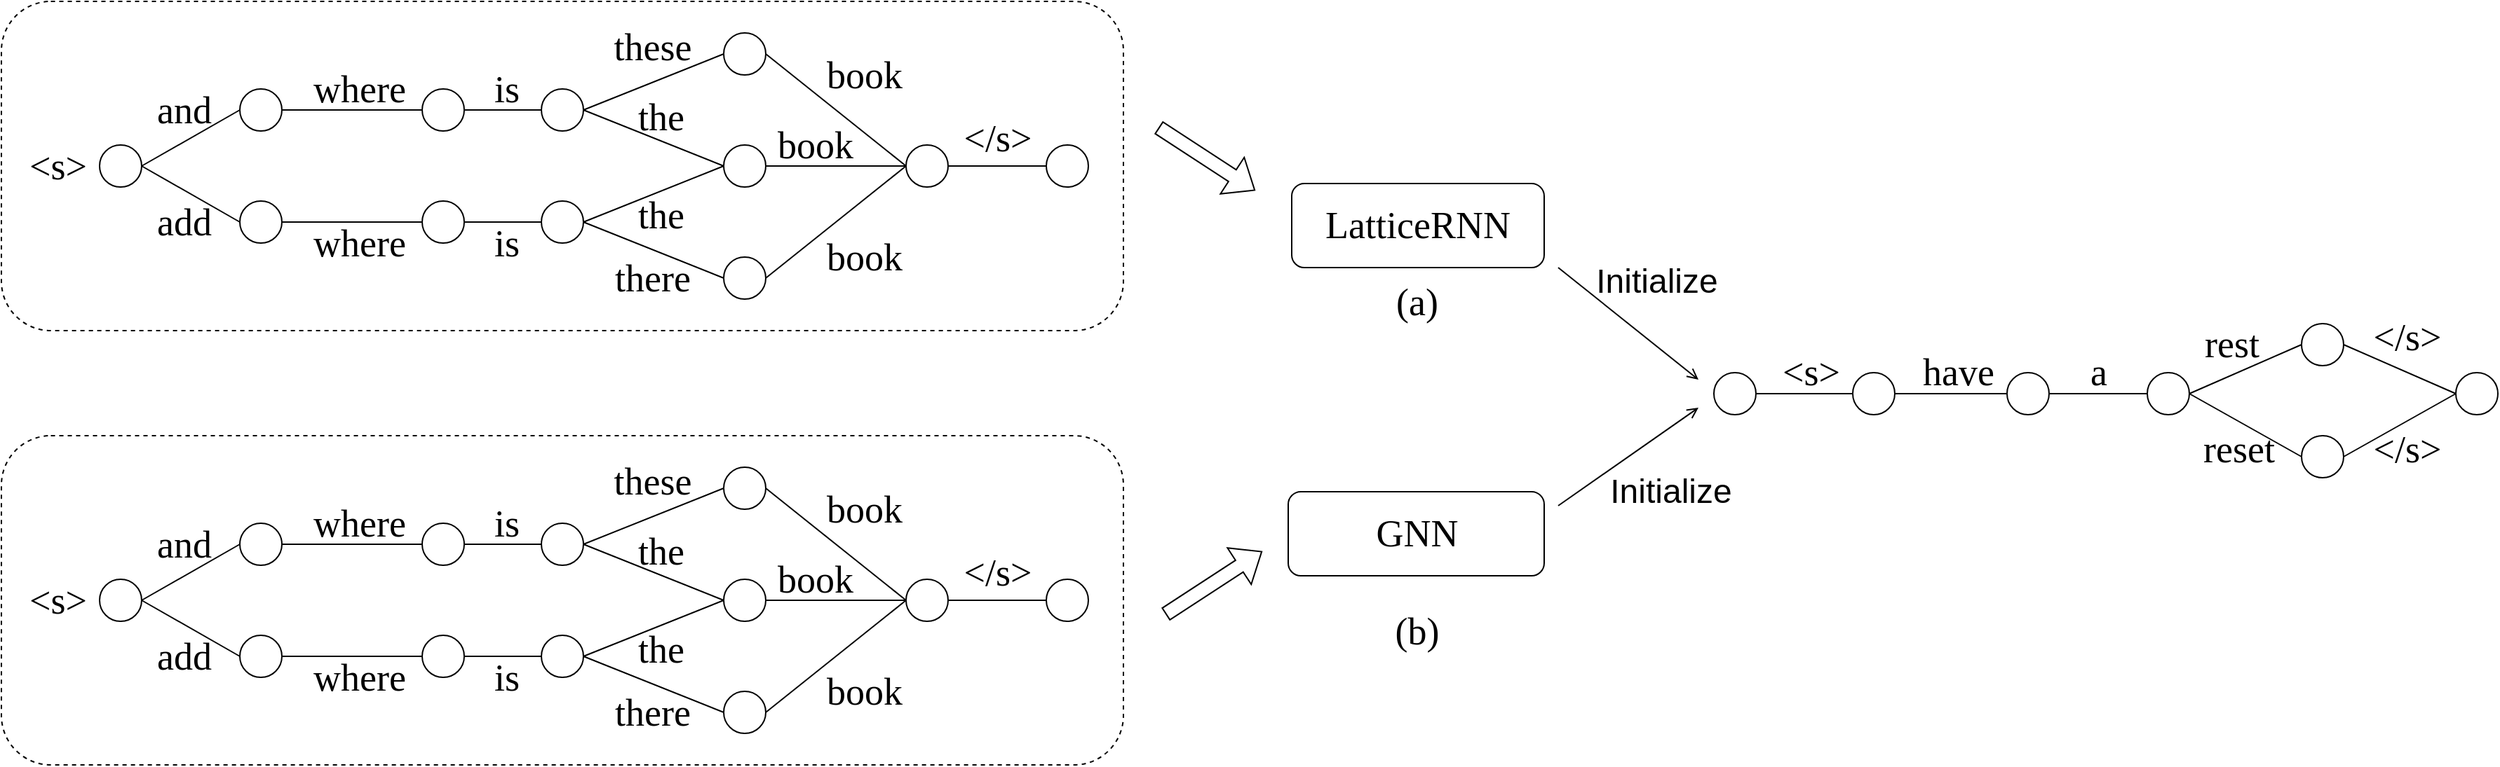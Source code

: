 <mxfile version="17.1.3" type="github"><diagram id="GkwxvoKI0v0egCr2lqlU" name="Page-1"><mxGraphModel dx="1963" dy="759" grid="1" gridSize="10" guides="1" tooltips="1" connect="1" arrows="1" fold="1" page="1" pageScale="1" pageWidth="850" pageHeight="1100" math="0" shadow="0"><root><mxCell id="0"/><mxCell id="1" parent="0"/><mxCell id="uQF2bjW9X4T5isOUZy0i-151" value="" style="ellipse;whiteSpace=wrap;html=1;aspect=fixed;fontColor=#FF0000;fillColor=none;strokeColor=#000000;" parent="1" vertex="1"><mxGeometry x="1270" y="1095" width="30" height="30" as="geometry"/></mxCell><mxCell id="uQF2bjW9X4T5isOUZy0i-152" style="rounded=0;orthogonalLoop=1;jettySize=auto;html=1;exitX=1;exitY=0.5;exitDx=0;exitDy=0;entryX=0;entryY=0.5;entryDx=0;entryDy=0;endArrow=none;endFill=0;fontColor=#FF0000;strokeColor=#000000;" parent="1" source="uQF2bjW9X4T5isOUZy0i-151" target="uQF2bjW9X4T5isOUZy0i-156" edge="1"><mxGeometry relative="1" as="geometry"><mxPoint x="1320.0" y="1075.0" as="sourcePoint"/></mxGeometry></mxCell><mxCell id="uQF2bjW9X4T5isOUZy0i-155" style="edgeStyle=none;rounded=0;orthogonalLoop=1;jettySize=auto;html=1;exitX=1;exitY=0.5;exitDx=0;exitDy=0;entryX=0;entryY=0.5;entryDx=0;entryDy=0;endArrow=none;endFill=0;fontColor=#FF0000;strokeColor=#000000;" parent="1" source="uQF2bjW9X4T5isOUZy0i-156" target="uQF2bjW9X4T5isOUZy0i-164" edge="1"><mxGeometry relative="1" as="geometry"/></mxCell><mxCell id="uQF2bjW9X4T5isOUZy0i-156" value="" style="ellipse;whiteSpace=wrap;html=1;aspect=fixed;fontColor=#FF0000;fillColor=none;strokeColor=#000000;" parent="1" vertex="1"><mxGeometry x="1380" y="1095" width="30" height="30" as="geometry"/></mxCell><mxCell id="uQF2bjW9X4T5isOUZy0i-162" style="edgeStyle=none;rounded=0;orthogonalLoop=1;jettySize=auto;html=1;exitX=1;exitY=0.5;exitDx=0;exitDy=0;entryX=0;entryY=0.5;entryDx=0;entryDy=0;fontSize=18;endArrow=none;endFill=0;" parent="1" source="uQF2bjW9X4T5isOUZy0i-164" target="uQF2bjW9X4T5isOUZy0i-168" edge="1"><mxGeometry relative="1" as="geometry"/></mxCell><mxCell id="uQF2bjW9X4T5isOUZy0i-163" style="edgeStyle=none;rounded=0;orthogonalLoop=1;jettySize=auto;html=1;exitX=1;exitY=0.5;exitDx=0;exitDy=0;entryX=0;entryY=0.5;entryDx=0;entryDy=0;fontSize=18;endArrow=none;endFill=0;" parent="1" source="uQF2bjW9X4T5isOUZy0i-164" target="uQF2bjW9X4T5isOUZy0i-170" edge="1"><mxGeometry relative="1" as="geometry"/></mxCell><mxCell id="uQF2bjW9X4T5isOUZy0i-164" value="" style="ellipse;whiteSpace=wrap;html=1;aspect=fixed;fontColor=#FF0000;fillColor=none;strokeColor=#000000;" parent="1" vertex="1"><mxGeometry x="1480" y="1095" width="30" height="30" as="geometry"/></mxCell><mxCell id="uQF2bjW9X4T5isOUZy0i-167" style="edgeStyle=none;rounded=0;orthogonalLoop=1;jettySize=auto;html=1;exitX=1;exitY=0.5;exitDx=0;exitDy=0;entryX=0;entryY=0.5;entryDx=0;entryDy=0;fontSize=18;endArrow=none;endFill=0;" parent="1" source="uQF2bjW9X4T5isOUZy0i-168" target="uQF2bjW9X4T5isOUZy0i-171" edge="1"><mxGeometry relative="1" as="geometry"/></mxCell><mxCell id="uQF2bjW9X4T5isOUZy0i-168" value="" style="ellipse;whiteSpace=wrap;html=1;aspect=fixed;" parent="1" vertex="1"><mxGeometry x="1590" y="1060" width="30" height="30" as="geometry"/></mxCell><mxCell id="uQF2bjW9X4T5isOUZy0i-169" style="edgeStyle=none;rounded=0;orthogonalLoop=1;jettySize=auto;html=1;exitX=1;exitY=0.5;exitDx=0;exitDy=0;fontSize=18;endArrow=none;endFill=0;entryX=0;entryY=0.5;entryDx=0;entryDy=0;" parent="1" source="uQF2bjW9X4T5isOUZy0i-170" target="uQF2bjW9X4T5isOUZy0i-171" edge="1"><mxGeometry relative="1" as="geometry"><mxPoint x="1900" y="1140" as="targetPoint"/></mxGeometry></mxCell><mxCell id="uQF2bjW9X4T5isOUZy0i-170" value="" style="ellipse;whiteSpace=wrap;html=1;aspect=fixed;" parent="1" vertex="1"><mxGeometry x="1590" y="1140" width="30" height="30" as="geometry"/></mxCell><mxCell id="uQF2bjW9X4T5isOUZy0i-171" value="" style="ellipse;whiteSpace=wrap;html=1;aspect=fixed;" parent="1" vertex="1"><mxGeometry x="1700" y="1095" width="30" height="30" as="geometry"/></mxCell><mxCell id="uQF2bjW9X4T5isOUZy0i-172" value="&lt;font style=&quot;font-size: 27px&quot; face=&quot;Georgia&quot;&gt;have&lt;/font&gt;" style="text;html=1;align=center;verticalAlign=middle;resizable=0;points=[];autosize=1;strokeColor=none;fillColor=none;fontColor=#000000;" parent="1" vertex="1"><mxGeometry x="1310" y="1085" width="70" height="20" as="geometry"/></mxCell><mxCell id="uQF2bjW9X4T5isOUZy0i-175" value="&lt;font style=&quot;font-size: 27px&quot; face=&quot;Georgia&quot;&gt;a&lt;/font&gt;" style="text;html=1;align=center;verticalAlign=middle;resizable=0;points=[];autosize=1;strokeColor=none;fillColor=none;fontColor=#000000;" parent="1" vertex="1"><mxGeometry x="1430" y="1085" width="30" height="20" as="geometry"/></mxCell><mxCell id="uQF2bjW9X4T5isOUZy0i-179" value="&lt;font style=&quot;font-size: 27px&quot; face=&quot;Georgia&quot;&gt;rest&lt;/font&gt;" style="text;html=1;align=center;verticalAlign=middle;resizable=0;points=[];autosize=1;strokeColor=none;fillColor=none;" parent="1" vertex="1"><mxGeometry x="1510" y="1065" width="60" height="20" as="geometry"/></mxCell><mxCell id="uQF2bjW9X4T5isOUZy0i-180" value="&lt;font style=&quot;font-size: 27px&quot; face=&quot;Georgia&quot;&gt;reset&lt;/font&gt;" style="text;html=1;align=center;verticalAlign=middle;resizable=0;points=[];autosize=1;strokeColor=none;fillColor=none;" parent="1" vertex="1"><mxGeometry x="1510" y="1140" width="70" height="20" as="geometry"/></mxCell><mxCell id="uQF2bjW9X4T5isOUZy0i-182" value="&lt;font style=&quot;font-size: 27px&quot; face=&quot;Georgia&quot;&gt;&amp;lt;/s&amp;gt;&lt;/font&gt;" style="text;html=1;align=center;verticalAlign=middle;resizable=0;points=[];autosize=1;strokeColor=none;fillColor=none;" parent="1" vertex="1"><mxGeometry x="1630" y="1060" width="70" height="20" as="geometry"/></mxCell><mxCell id="uQF2bjW9X4T5isOUZy0i-183" value="&lt;font style=&quot;font-size: 27px&quot; face=&quot;Georgia&quot;&gt;&amp;lt;/s&amp;gt;&lt;/font&gt;" style="text;html=1;align=center;verticalAlign=middle;resizable=0;points=[];autosize=1;strokeColor=none;fillColor=none;" parent="1" vertex="1"><mxGeometry x="1630" y="1140" width="70" height="20" as="geometry"/></mxCell><mxCell id="uQF2bjW9X4T5isOUZy0i-189" style="edgeStyle=none;rounded=0;orthogonalLoop=1;jettySize=auto;html=1;exitX=1;exitY=0.5;exitDx=0;exitDy=0;entryX=0;entryY=0.5;entryDx=0;entryDy=0;fontFamily=Georgia;fontSize=27;fontColor=#000000;endArrow=none;endFill=0;strokeColor=#000000;" parent="1" source="uQF2bjW9X4T5isOUZy0i-188" target="uQF2bjW9X4T5isOUZy0i-151" edge="1"><mxGeometry relative="1" as="geometry"/></mxCell><mxCell id="uQF2bjW9X4T5isOUZy0i-188" value="" style="ellipse;whiteSpace=wrap;html=1;aspect=fixed;" parent="1" vertex="1"><mxGeometry x="1171" y="1095" width="30" height="30" as="geometry"/></mxCell><mxCell id="uQF2bjW9X4T5isOUZy0i-190" value="&lt;font style=&quot;font-size: 27px&quot; face=&quot;Georgia&quot;&gt;&amp;lt;s&amp;gt;&lt;/font&gt;" style="text;html=1;align=center;verticalAlign=middle;resizable=0;points=[];autosize=1;strokeColor=none;fillColor=none;" parent="1" vertex="1"><mxGeometry x="1210" y="1085" width="60" height="20" as="geometry"/></mxCell><mxCell id="uQF2bjW9X4T5isOUZy0i-229" value="" style="rounded=1;whiteSpace=wrap;html=1;fontFamily=Georgia;fontSize=27;fontColor=#000000;strokeColor=#000000;fillColor=none;dashed=1;" parent="1" vertex="1"><mxGeometry x="-50" y="830" width="800" height="235" as="geometry"/></mxCell><mxCell id="uQF2bjW9X4T5isOUZy0i-231" value="" style="shape=flexArrow;endArrow=classic;html=1;rounded=0;fontFamily=Georgia;fontSize=27;fontColor=#000000;strokeColor=#000000;" parent="1" edge="1"><mxGeometry width="50" height="50" relative="1" as="geometry"><mxPoint x="780" y="1267.5" as="sourcePoint"/><mxPoint x="849" y="1222.5" as="targetPoint"/></mxGeometry></mxCell><mxCell id="uQF2bjW9X4T5isOUZy0i-232" value="" style="shape=flexArrow;endArrow=classic;html=1;rounded=0;fontFamily=Georgia;fontSize=27;fontColor=#000000;strokeColor=#000000;" parent="1" edge="1"><mxGeometry width="50" height="50" relative="1" as="geometry"><mxPoint x="775" y="920.0" as="sourcePoint"/><mxPoint x="844" y="965.0" as="targetPoint"/></mxGeometry></mxCell><mxCell id="uQF2bjW9X4T5isOUZy0i-233" value="GNN" style="rounded=1;whiteSpace=wrap;html=1;fontFamily=Georgia;fontSize=27;fontColor=#000000;strokeColor=#000000;fillColor=none;" parent="1" vertex="1"><mxGeometry x="867.5" y="1180" width="182.5" height="60" as="geometry"/></mxCell><mxCell id="uQF2bjW9X4T5isOUZy0i-234" value="LatticeRNN" style="rounded=1;whiteSpace=wrap;html=1;fontFamily=Georgia;fontSize=27;fontColor=#000000;strokeColor=#000000;fillColor=none;" parent="1" vertex="1"><mxGeometry x="870" y="960" width="180" height="60" as="geometry"/></mxCell><mxCell id="uQF2bjW9X4T5isOUZy0i-237" value="(a)" style="text;html=1;align=center;verticalAlign=middle;resizable=0;points=[];autosize=1;strokeColor=none;fillColor=none;fontSize=27;fontFamily=Georgia;fontColor=#000000;" parent="1" vertex="1"><mxGeometry x="933.75" y="1025" width="50" height="40" as="geometry"/></mxCell><mxCell id="uQF2bjW9X4T5isOUZy0i-238" value="(b)" style="text;html=1;align=center;verticalAlign=middle;resizable=0;points=[];autosize=1;strokeColor=none;fillColor=none;fontSize=27;fontFamily=Georgia;fontColor=#000000;" parent="1" vertex="1"><mxGeometry x="933.75" y="1260" width="50" height="40" as="geometry"/></mxCell><mxCell id="uQF2bjW9X4T5isOUZy0i-239" value="" style="endArrow=open;html=1;rounded=0;fontFamily=Georgia;fontSize=27;fontColor=#000000;strokeColor=#000000;endFill=0;" parent="1" edge="1"><mxGeometry width="50" height="50" relative="1" as="geometry"><mxPoint x="1060" y="1190" as="sourcePoint"/><mxPoint x="1160" y="1120" as="targetPoint"/></mxGeometry></mxCell><mxCell id="uQF2bjW9X4T5isOUZy0i-240" value="" style="endArrow=open;html=1;rounded=0;fontFamily=Georgia;fontSize=27;fontColor=#000000;strokeColor=#000000;endFill=0;" parent="1" edge="1"><mxGeometry width="50" height="50" relative="1" as="geometry"><mxPoint x="1060" y="1020" as="sourcePoint"/><mxPoint x="1160" y="1100" as="targetPoint"/></mxGeometry></mxCell><mxCell id="LwhTmWAjGXsf5G4LRFbt-61" value="&lt;font color=&quot;#000000&quot; style=&quot;font-size: 24px&quot;&gt;Initialize&lt;/font&gt;" style="text;html=1;align=center;verticalAlign=middle;resizable=0;points=[];autosize=1;strokeColor=none;fillColor=none;fontColor=#FF0000;" parent="1" vertex="1"><mxGeometry x="1080" y="1020" width="100" height="20" as="geometry"/></mxCell><mxCell id="LwhTmWAjGXsf5G4LRFbt-62" value="&lt;font color=&quot;#000000&quot; style=&quot;font-size: 24px&quot;&gt;Initialize&lt;/font&gt;" style="text;html=1;align=center;verticalAlign=middle;resizable=0;points=[];autosize=1;strokeColor=none;fillColor=none;fontColor=#FF0000;" parent="1" vertex="1"><mxGeometry x="1090" y="1170" width="100" height="20" as="geometry"/></mxCell><mxCell id="BrQD2luiDW-sb1GJgAt4-1" style="rounded=0;orthogonalLoop=1;jettySize=auto;html=1;exitX=1;exitY=0.5;exitDx=0;exitDy=0;entryX=0;entryY=0.5;entryDx=0;entryDy=0;endArrow=none;endFill=0;fontColor=#000000;strokeColor=#000000;fillColor=#e51400;" edge="1" parent="1" source="BrQD2luiDW-sb1GJgAt4-3" target="BrQD2luiDW-sb1GJgAt4-6"><mxGeometry relative="1" as="geometry"/></mxCell><mxCell id="BrQD2luiDW-sb1GJgAt4-2" style="edgeStyle=none;rounded=0;orthogonalLoop=1;jettySize=auto;html=1;exitX=1;exitY=0.5;exitDx=0;exitDy=0;entryX=0;entryY=0.5;entryDx=0;entryDy=0;endArrow=none;endFill=0;fontColor=#000000;strokeColor=#000000;fillColor=#e51400;" edge="1" parent="1" source="BrQD2luiDW-sb1GJgAt4-23" target="BrQD2luiDW-sb1GJgAt4-9"><mxGeometry relative="1" as="geometry"/></mxCell><mxCell id="BrQD2luiDW-sb1GJgAt4-3" value="" style="ellipse;whiteSpace=wrap;html=1;aspect=fixed;fillColor=none;" vertex="1" parent="1"><mxGeometry x="250" y="892.5" width="30" height="30" as="geometry"/></mxCell><mxCell id="BrQD2luiDW-sb1GJgAt4-4" style="edgeStyle=none;rounded=0;orthogonalLoop=1;jettySize=auto;html=1;exitX=1;exitY=0.5;exitDx=0;exitDy=0;entryX=0;entryY=0.5;entryDx=0;entryDy=0;endArrow=none;endFill=0;" edge="1" parent="1" source="BrQD2luiDW-sb1GJgAt4-6" target="BrQD2luiDW-sb1GJgAt4-11"><mxGeometry relative="1" as="geometry"/></mxCell><mxCell id="BrQD2luiDW-sb1GJgAt4-5" style="edgeStyle=none;rounded=0;orthogonalLoop=1;jettySize=auto;html=1;exitX=1;exitY=0.5;exitDx=0;exitDy=0;entryX=0;entryY=0.5;entryDx=0;entryDy=0;endArrow=none;endFill=0;strokeColor=#000000;fillColor=#e51400;" edge="1" parent="1" source="BrQD2luiDW-sb1GJgAt4-6" target="BrQD2luiDW-sb1GJgAt4-13"><mxGeometry relative="1" as="geometry"/></mxCell><mxCell id="BrQD2luiDW-sb1GJgAt4-6" value="" style="ellipse;whiteSpace=wrap;html=1;aspect=fixed;fillColor=none;fontColor=#000000;" vertex="1" parent="1"><mxGeometry x="335" y="892.5" width="30" height="30" as="geometry"/></mxCell><mxCell id="BrQD2luiDW-sb1GJgAt4-7" style="edgeStyle=none;rounded=0;orthogonalLoop=1;jettySize=auto;html=1;exitX=1;exitY=0.5;exitDx=0;exitDy=0;endArrow=none;endFill=0;entryX=0;entryY=0.5;entryDx=0;entryDy=0;strokeColor=#000000;fillColor=#e51400;" edge="1" parent="1" source="BrQD2luiDW-sb1GJgAt4-9" target="BrQD2luiDW-sb1GJgAt4-13"><mxGeometry relative="1" as="geometry"><mxPoint x="535" y="972.5" as="targetPoint"/></mxGeometry></mxCell><mxCell id="BrQD2luiDW-sb1GJgAt4-8" style="edgeStyle=none;rounded=0;orthogonalLoop=1;jettySize=auto;html=1;exitX=1;exitY=0.5;exitDx=0;exitDy=0;entryX=0;entryY=0.5;entryDx=0;entryDy=0;endArrow=none;endFill=0;" edge="1" parent="1" source="BrQD2luiDW-sb1GJgAt4-9" target="BrQD2luiDW-sb1GJgAt4-15"><mxGeometry relative="1" as="geometry"/></mxCell><mxCell id="BrQD2luiDW-sb1GJgAt4-9" value="" style="ellipse;whiteSpace=wrap;html=1;aspect=fixed;fillColor=none;fontColor=#000000;" vertex="1" parent="1"><mxGeometry x="335" y="972.5" width="30" height="30" as="geometry"/></mxCell><mxCell id="BrQD2luiDW-sb1GJgAt4-10" style="edgeStyle=none;rounded=0;orthogonalLoop=1;jettySize=auto;html=1;exitX=1;exitY=0.5;exitDx=0;exitDy=0;entryX=0;entryY=0.5;entryDx=0;entryDy=0;fontSize=18;endArrow=none;endFill=0;" edge="1" parent="1" source="BrQD2luiDW-sb1GJgAt4-11" target="BrQD2luiDW-sb1GJgAt4-20"><mxGeometry relative="1" as="geometry"/></mxCell><mxCell id="BrQD2luiDW-sb1GJgAt4-11" value="" style="ellipse;whiteSpace=wrap;html=1;aspect=fixed;" vertex="1" parent="1"><mxGeometry x="465" y="852.5" width="30" height="30" as="geometry"/></mxCell><mxCell id="BrQD2luiDW-sb1GJgAt4-12" style="edgeStyle=none;rounded=0;orthogonalLoop=1;jettySize=auto;html=1;exitX=1;exitY=0.5;exitDx=0;exitDy=0;entryX=0;entryY=0.5;entryDx=0;entryDy=0;fontSize=18;endArrow=none;endFill=0;" edge="1" parent="1" source="BrQD2luiDW-sb1GJgAt4-13" target="BrQD2luiDW-sb1GJgAt4-20"><mxGeometry relative="1" as="geometry"/></mxCell><mxCell id="BrQD2luiDW-sb1GJgAt4-13" value="" style="ellipse;whiteSpace=wrap;html=1;aspect=fixed;fillColor=none;" vertex="1" parent="1"><mxGeometry x="465" y="932.5" width="30" height="30" as="geometry"/></mxCell><mxCell id="BrQD2luiDW-sb1GJgAt4-14" style="edgeStyle=none;rounded=0;orthogonalLoop=1;jettySize=auto;html=1;exitX=1;exitY=0.5;exitDx=0;exitDy=0;entryX=0;entryY=0.5;entryDx=0;entryDy=0;fontSize=18;endArrow=none;endFill=0;" edge="1" parent="1" source="BrQD2luiDW-sb1GJgAt4-15" target="BrQD2luiDW-sb1GJgAt4-20"><mxGeometry relative="1" as="geometry"><mxPoint x="585" y="987.5" as="targetPoint"/></mxGeometry></mxCell><mxCell id="BrQD2luiDW-sb1GJgAt4-15" value="" style="ellipse;whiteSpace=wrap;html=1;aspect=fixed;" vertex="1" parent="1"><mxGeometry x="465" y="1012.5" width="30" height="30" as="geometry"/></mxCell><mxCell id="BrQD2luiDW-sb1GJgAt4-16" style="edgeStyle=none;rounded=0;orthogonalLoop=1;jettySize=auto;html=1;exitX=1;exitY=0.5;exitDx=0;exitDy=0;entryX=0;entryY=0.5;entryDx=0;entryDy=0;fontSize=18;endArrow=none;endFill=0;" edge="1" parent="1" source="BrQD2luiDW-sb1GJgAt4-18" target="BrQD2luiDW-sb1GJgAt4-3"><mxGeometry relative="1" as="geometry"/></mxCell><mxCell id="BrQD2luiDW-sb1GJgAt4-17" style="rounded=0;orthogonalLoop=1;jettySize=auto;html=1;exitX=1;exitY=0.5;exitDx=0;exitDy=0;entryX=0;entryY=0.5;entryDx=0;entryDy=0;fontFamily=Georgia;fontSize=27;endArrow=none;endFill=0;" edge="1" parent="1" source="BrQD2luiDW-sb1GJgAt4-36" target="BrQD2luiDW-sb1GJgAt4-23"><mxGeometry relative="1" as="geometry"/></mxCell><mxCell id="BrQD2luiDW-sb1GJgAt4-18" value="" style="ellipse;whiteSpace=wrap;html=1;aspect=fixed;" vertex="1" parent="1"><mxGeometry x="120" y="892.5" width="30" height="30" as="geometry"/></mxCell><mxCell id="BrQD2luiDW-sb1GJgAt4-19" style="edgeStyle=none;rounded=0;orthogonalLoop=1;jettySize=auto;html=1;exitX=1;exitY=0.5;exitDx=0;exitDy=0;entryX=0;entryY=0.5;entryDx=0;entryDy=0;fontSize=18;endArrow=none;endFill=0;" edge="1" parent="1" source="BrQD2luiDW-sb1GJgAt4-20" target="BrQD2luiDW-sb1GJgAt4-21"><mxGeometry relative="1" as="geometry"/></mxCell><mxCell id="BrQD2luiDW-sb1GJgAt4-20" value="" style="ellipse;whiteSpace=wrap;html=1;aspect=fixed;" vertex="1" parent="1"><mxGeometry x="595" y="932.5" width="30" height="30" as="geometry"/></mxCell><mxCell id="BrQD2luiDW-sb1GJgAt4-21" value="" style="ellipse;whiteSpace=wrap;html=1;aspect=fixed;" vertex="1" parent="1"><mxGeometry x="695" y="932.5" width="30" height="30" as="geometry"/></mxCell><mxCell id="BrQD2luiDW-sb1GJgAt4-22" value="&lt;font style=&quot;font-size: 27px&quot; face=&quot;Georgia&quot;&gt;&amp;lt;s&amp;gt;&lt;/font&gt;" style="text;html=1;align=center;verticalAlign=middle;resizable=0;points=[];autosize=1;strokeColor=none;fillColor=none;" vertex="1" parent="1"><mxGeometry x="-40" y="937.5" width="60" height="20" as="geometry"/></mxCell><mxCell id="BrQD2luiDW-sb1GJgAt4-23" value="" style="ellipse;whiteSpace=wrap;html=1;aspect=fixed;fillColor=none;" vertex="1" parent="1"><mxGeometry x="250" y="972.5" width="30" height="30" as="geometry"/></mxCell><mxCell id="BrQD2luiDW-sb1GJgAt4-24" value="&lt;font style=&quot;font-size: 27px&quot; face=&quot;Georgia&quot;&gt;where&lt;/font&gt;" style="text;html=1;align=center;verticalAlign=middle;resizable=0;points=[];autosize=1;strokeColor=none;fillColor=none;" vertex="1" parent="1"><mxGeometry x="160" y="882.5" width="90" height="20" as="geometry"/></mxCell><mxCell id="BrQD2luiDW-sb1GJgAt4-25" value="&lt;font style=&quot;font-size: 27px&quot; face=&quot;Georgia&quot;&gt;where&lt;/font&gt;" style="text;html=1;align=center;verticalAlign=middle;resizable=0;points=[];autosize=1;strokeColor=none;fillColor=none;" vertex="1" parent="1"><mxGeometry x="160" y="992.5" width="90" height="20" as="geometry"/></mxCell><mxCell id="BrQD2luiDW-sb1GJgAt4-26" value="&lt;font style=&quot;font-size: 27px&quot; face=&quot;Georgia&quot;&gt;is&lt;/font&gt;" style="text;html=1;align=center;verticalAlign=middle;resizable=0;points=[];autosize=1;strokeColor=none;fillColor=none;fontColor=#000000;" vertex="1" parent="1"><mxGeometry x="290" y="882.5" width="40" height="20" as="geometry"/></mxCell><mxCell id="BrQD2luiDW-sb1GJgAt4-27" value="&lt;font style=&quot;font-size: 27px&quot; face=&quot;Georgia&quot;&gt;is&lt;/font&gt;" style="text;html=1;align=center;verticalAlign=middle;resizable=0;points=[];autosize=1;strokeColor=none;fillColor=none;fontColor=#000000;" vertex="1" parent="1"><mxGeometry x="290" y="992.5" width="40" height="20" as="geometry"/></mxCell><mxCell id="BrQD2luiDW-sb1GJgAt4-28" value="&lt;font style=&quot;font-size: 27px&quot; face=&quot;Georgia&quot;&gt;the&lt;/font&gt;" style="text;html=1;align=center;verticalAlign=middle;resizable=0;points=[];autosize=1;strokeColor=none;fillColor=none;fontColor=#000000;" vertex="1" parent="1"><mxGeometry x="395" y="972.5" width="50" height="20" as="geometry"/></mxCell><mxCell id="BrQD2luiDW-sb1GJgAt4-29" value="&lt;font style=&quot;font-size: 27px&quot; face=&quot;Georgia&quot;&gt;the&lt;/font&gt;" style="text;html=1;align=center;verticalAlign=middle;resizable=0;points=[];autosize=1;strokeColor=none;fillColor=none;fontColor=#000000;" vertex="1" parent="1"><mxGeometry x="395" y="902.5" width="50" height="20" as="geometry"/></mxCell><mxCell id="BrQD2luiDW-sb1GJgAt4-30" value="&lt;font style=&quot;font-size: 27px&quot; face=&quot;Georgia&quot;&gt;these&lt;/font&gt;" style="text;html=1;align=center;verticalAlign=middle;resizable=0;points=[];autosize=1;strokeColor=none;fillColor=none;" vertex="1" parent="1"><mxGeometry x="374" y="852.5" width="80" height="20" as="geometry"/></mxCell><mxCell id="BrQD2luiDW-sb1GJgAt4-31" value="&lt;font style=&quot;font-size: 27px&quot; face=&quot;Georgia&quot;&gt;there&lt;/font&gt;" style="text;html=1;align=center;verticalAlign=middle;resizable=0;points=[];autosize=1;strokeColor=none;fillColor=none;fontColor=#000000;" vertex="1" parent="1"><mxGeometry x="374" y="1017.5" width="80" height="20" as="geometry"/></mxCell><mxCell id="BrQD2luiDW-sb1GJgAt4-32" value="&lt;font style=&quot;font-size: 27px&quot; face=&quot;Georgia&quot;&gt;book&lt;/font&gt;" style="text;html=1;align=center;verticalAlign=middle;resizable=0;points=[];autosize=1;strokeColor=none;fillColor=none;" vertex="1" parent="1"><mxGeometry x="530" y="872.5" width="70" height="20" as="geometry"/></mxCell><mxCell id="BrQD2luiDW-sb1GJgAt4-33" value="&lt;font style=&quot;font-size: 27px&quot; face=&quot;Georgia&quot;&gt;book&lt;/font&gt;" style="text;html=1;align=center;verticalAlign=middle;resizable=0;points=[];autosize=1;strokeColor=none;fillColor=none;" vertex="1" parent="1"><mxGeometry x="495" y="922.5" width="70" height="20" as="geometry"/></mxCell><mxCell id="BrQD2luiDW-sb1GJgAt4-34" value="&lt;font style=&quot;font-size: 27px&quot; face=&quot;Georgia&quot;&gt;&amp;lt;/s&amp;gt;&lt;/font&gt;" style="text;html=1;align=center;verticalAlign=middle;resizable=0;points=[];autosize=1;strokeColor=none;fillColor=none;" vertex="1" parent="1"><mxGeometry x="625" y="917.5" width="70" height="20" as="geometry"/></mxCell><mxCell id="BrQD2luiDW-sb1GJgAt4-35" value="&lt;font style=&quot;font-size: 27px&quot; face=&quot;Georgia&quot;&gt;book&lt;br&gt;&lt;/font&gt;" style="text;html=1;align=center;verticalAlign=middle;resizable=0;points=[];autosize=1;strokeColor=none;fillColor=none;" vertex="1" parent="1"><mxGeometry x="530" y="1002.5" width="70" height="20" as="geometry"/></mxCell><mxCell id="BrQD2luiDW-sb1GJgAt4-36" value="" style="ellipse;whiteSpace=wrap;html=1;aspect=fixed;" vertex="1" parent="1"><mxGeometry x="120" y="972.5" width="30" height="30" as="geometry"/></mxCell><mxCell id="BrQD2luiDW-sb1GJgAt4-37" style="rounded=0;orthogonalLoop=1;jettySize=auto;html=1;exitX=1;exitY=0.5;exitDx=0;exitDy=0;entryX=0;entryY=0.5;entryDx=0;entryDy=0;endArrow=none;endFill=0;" edge="1" parent="1" source="BrQD2luiDW-sb1GJgAt4-39" target="BrQD2luiDW-sb1GJgAt4-18"><mxGeometry relative="1" as="geometry"/></mxCell><mxCell id="BrQD2luiDW-sb1GJgAt4-38" style="rounded=0;orthogonalLoop=1;jettySize=auto;html=1;exitX=1;exitY=0.5;exitDx=0;exitDy=0;entryX=0;entryY=0.5;entryDx=0;entryDy=0;endArrow=none;endFill=0;" edge="1" parent="1" source="BrQD2luiDW-sb1GJgAt4-39" target="BrQD2luiDW-sb1GJgAt4-36"><mxGeometry relative="1" as="geometry"/></mxCell><mxCell id="BrQD2luiDW-sb1GJgAt4-39" value="" style="ellipse;whiteSpace=wrap;html=1;aspect=fixed;" vertex="1" parent="1"><mxGeometry x="20" y="932.5" width="30" height="30" as="geometry"/></mxCell><mxCell id="BrQD2luiDW-sb1GJgAt4-40" value="&lt;font style=&quot;font-size: 27px&quot; face=&quot;Georgia&quot;&gt;and&lt;/font&gt;" style="text;html=1;align=center;verticalAlign=middle;resizable=0;points=[];autosize=1;strokeColor=none;fillColor=none;" vertex="1" parent="1"><mxGeometry x="50" y="897.5" width="60" height="20" as="geometry"/></mxCell><mxCell id="BrQD2luiDW-sb1GJgAt4-41" value="&lt;font style=&quot;font-size: 27px&quot; face=&quot;Georgia&quot;&gt;add&lt;/font&gt;" style="text;html=1;align=center;verticalAlign=middle;resizable=0;points=[];autosize=1;strokeColor=none;fillColor=none;" vertex="1" parent="1"><mxGeometry x="50" y="977.5" width="60" height="20" as="geometry"/></mxCell><mxCell id="BrQD2luiDW-sb1GJgAt4-42" value="" style="rounded=1;whiteSpace=wrap;html=1;fontFamily=Georgia;fontSize=27;fontColor=#000000;strokeColor=#000000;fillColor=none;dashed=1;" vertex="1" parent="1"><mxGeometry x="-50" y="1140" width="800" height="235" as="geometry"/></mxCell><mxCell id="BrQD2luiDW-sb1GJgAt4-43" style="rounded=0;orthogonalLoop=1;jettySize=auto;html=1;exitX=1;exitY=0.5;exitDx=0;exitDy=0;entryX=0;entryY=0.5;entryDx=0;entryDy=0;endArrow=none;endFill=0;fontColor=#000000;strokeColor=#000000;fillColor=#e51400;" edge="1" parent="1" source="BrQD2luiDW-sb1GJgAt4-45" target="BrQD2luiDW-sb1GJgAt4-48"><mxGeometry relative="1" as="geometry"/></mxCell><mxCell id="BrQD2luiDW-sb1GJgAt4-44" style="edgeStyle=none;rounded=0;orthogonalLoop=1;jettySize=auto;html=1;exitX=1;exitY=0.5;exitDx=0;exitDy=0;entryX=0;entryY=0.5;entryDx=0;entryDy=0;endArrow=none;endFill=0;fontColor=#000000;strokeColor=#000000;fillColor=#e51400;" edge="1" parent="1" source="BrQD2luiDW-sb1GJgAt4-65" target="BrQD2luiDW-sb1GJgAt4-51"><mxGeometry relative="1" as="geometry"/></mxCell><mxCell id="BrQD2luiDW-sb1GJgAt4-45" value="" style="ellipse;whiteSpace=wrap;html=1;aspect=fixed;fillColor=none;" vertex="1" parent="1"><mxGeometry x="250" y="1202.5" width="30" height="30" as="geometry"/></mxCell><mxCell id="BrQD2luiDW-sb1GJgAt4-46" style="edgeStyle=none;rounded=0;orthogonalLoop=1;jettySize=auto;html=1;exitX=1;exitY=0.5;exitDx=0;exitDy=0;entryX=0;entryY=0.5;entryDx=0;entryDy=0;endArrow=none;endFill=0;" edge="1" parent="1" source="BrQD2luiDW-sb1GJgAt4-48" target="BrQD2luiDW-sb1GJgAt4-53"><mxGeometry relative="1" as="geometry"/></mxCell><mxCell id="BrQD2luiDW-sb1GJgAt4-47" style="edgeStyle=none;rounded=0;orthogonalLoop=1;jettySize=auto;html=1;exitX=1;exitY=0.5;exitDx=0;exitDy=0;entryX=0;entryY=0.5;entryDx=0;entryDy=0;endArrow=none;endFill=0;strokeColor=#000000;fillColor=#e51400;" edge="1" parent="1" source="BrQD2luiDW-sb1GJgAt4-48" target="BrQD2luiDW-sb1GJgAt4-55"><mxGeometry relative="1" as="geometry"/></mxCell><mxCell id="BrQD2luiDW-sb1GJgAt4-48" value="" style="ellipse;whiteSpace=wrap;html=1;aspect=fixed;fillColor=none;fontColor=#000000;" vertex="1" parent="1"><mxGeometry x="335" y="1202.5" width="30" height="30" as="geometry"/></mxCell><mxCell id="BrQD2luiDW-sb1GJgAt4-49" style="edgeStyle=none;rounded=0;orthogonalLoop=1;jettySize=auto;html=1;exitX=1;exitY=0.5;exitDx=0;exitDy=0;endArrow=none;endFill=0;entryX=0;entryY=0.5;entryDx=0;entryDy=0;strokeColor=#000000;fillColor=#e51400;" edge="1" parent="1" source="BrQD2luiDW-sb1GJgAt4-51" target="BrQD2luiDW-sb1GJgAt4-55"><mxGeometry relative="1" as="geometry"><mxPoint x="535" y="1282.5" as="targetPoint"/></mxGeometry></mxCell><mxCell id="BrQD2luiDW-sb1GJgAt4-50" style="edgeStyle=none;rounded=0;orthogonalLoop=1;jettySize=auto;html=1;exitX=1;exitY=0.5;exitDx=0;exitDy=0;entryX=0;entryY=0.5;entryDx=0;entryDy=0;endArrow=none;endFill=0;" edge="1" parent="1" source="BrQD2luiDW-sb1GJgAt4-51" target="BrQD2luiDW-sb1GJgAt4-57"><mxGeometry relative="1" as="geometry"/></mxCell><mxCell id="BrQD2luiDW-sb1GJgAt4-51" value="" style="ellipse;whiteSpace=wrap;html=1;aspect=fixed;fillColor=none;fontColor=#000000;" vertex="1" parent="1"><mxGeometry x="335" y="1282.5" width="30" height="30" as="geometry"/></mxCell><mxCell id="BrQD2luiDW-sb1GJgAt4-52" style="edgeStyle=none;rounded=0;orthogonalLoop=1;jettySize=auto;html=1;exitX=1;exitY=0.5;exitDx=0;exitDy=0;entryX=0;entryY=0.5;entryDx=0;entryDy=0;fontSize=18;endArrow=none;endFill=0;" edge="1" parent="1" source="BrQD2luiDW-sb1GJgAt4-53" target="BrQD2luiDW-sb1GJgAt4-62"><mxGeometry relative="1" as="geometry"/></mxCell><mxCell id="BrQD2luiDW-sb1GJgAt4-53" value="" style="ellipse;whiteSpace=wrap;html=1;aspect=fixed;" vertex="1" parent="1"><mxGeometry x="465" y="1162.5" width="30" height="30" as="geometry"/></mxCell><mxCell id="BrQD2luiDW-sb1GJgAt4-54" style="edgeStyle=none;rounded=0;orthogonalLoop=1;jettySize=auto;html=1;exitX=1;exitY=0.5;exitDx=0;exitDy=0;entryX=0;entryY=0.5;entryDx=0;entryDy=0;fontSize=18;endArrow=none;endFill=0;" edge="1" parent="1" source="BrQD2luiDW-sb1GJgAt4-55" target="BrQD2luiDW-sb1GJgAt4-62"><mxGeometry relative="1" as="geometry"/></mxCell><mxCell id="BrQD2luiDW-sb1GJgAt4-55" value="" style="ellipse;whiteSpace=wrap;html=1;aspect=fixed;fillColor=none;" vertex="1" parent="1"><mxGeometry x="465" y="1242.5" width="30" height="30" as="geometry"/></mxCell><mxCell id="BrQD2luiDW-sb1GJgAt4-56" style="edgeStyle=none;rounded=0;orthogonalLoop=1;jettySize=auto;html=1;exitX=1;exitY=0.5;exitDx=0;exitDy=0;entryX=0;entryY=0.5;entryDx=0;entryDy=0;fontSize=18;endArrow=none;endFill=0;" edge="1" parent="1" source="BrQD2luiDW-sb1GJgAt4-57" target="BrQD2luiDW-sb1GJgAt4-62"><mxGeometry relative="1" as="geometry"><mxPoint x="585" y="1297.5" as="targetPoint"/></mxGeometry></mxCell><mxCell id="BrQD2luiDW-sb1GJgAt4-57" value="" style="ellipse;whiteSpace=wrap;html=1;aspect=fixed;" vertex="1" parent="1"><mxGeometry x="465" y="1322.5" width="30" height="30" as="geometry"/></mxCell><mxCell id="BrQD2luiDW-sb1GJgAt4-58" style="edgeStyle=none;rounded=0;orthogonalLoop=1;jettySize=auto;html=1;exitX=1;exitY=0.5;exitDx=0;exitDy=0;entryX=0;entryY=0.5;entryDx=0;entryDy=0;fontSize=18;endArrow=none;endFill=0;" edge="1" parent="1" source="BrQD2luiDW-sb1GJgAt4-60" target="BrQD2luiDW-sb1GJgAt4-45"><mxGeometry relative="1" as="geometry"/></mxCell><mxCell id="BrQD2luiDW-sb1GJgAt4-59" style="rounded=0;orthogonalLoop=1;jettySize=auto;html=1;exitX=1;exitY=0.5;exitDx=0;exitDy=0;entryX=0;entryY=0.5;entryDx=0;entryDy=0;fontFamily=Georgia;fontSize=27;endArrow=none;endFill=0;" edge="1" parent="1" source="BrQD2luiDW-sb1GJgAt4-78" target="BrQD2luiDW-sb1GJgAt4-65"><mxGeometry relative="1" as="geometry"/></mxCell><mxCell id="BrQD2luiDW-sb1GJgAt4-60" value="" style="ellipse;whiteSpace=wrap;html=1;aspect=fixed;" vertex="1" parent="1"><mxGeometry x="120" y="1202.5" width="30" height="30" as="geometry"/></mxCell><mxCell id="BrQD2luiDW-sb1GJgAt4-61" style="edgeStyle=none;rounded=0;orthogonalLoop=1;jettySize=auto;html=1;exitX=1;exitY=0.5;exitDx=0;exitDy=0;entryX=0;entryY=0.5;entryDx=0;entryDy=0;fontSize=18;endArrow=none;endFill=0;" edge="1" parent="1" source="BrQD2luiDW-sb1GJgAt4-62" target="BrQD2luiDW-sb1GJgAt4-63"><mxGeometry relative="1" as="geometry"/></mxCell><mxCell id="BrQD2luiDW-sb1GJgAt4-62" value="" style="ellipse;whiteSpace=wrap;html=1;aspect=fixed;" vertex="1" parent="1"><mxGeometry x="595" y="1242.5" width="30" height="30" as="geometry"/></mxCell><mxCell id="BrQD2luiDW-sb1GJgAt4-63" value="" style="ellipse;whiteSpace=wrap;html=1;aspect=fixed;" vertex="1" parent="1"><mxGeometry x="695" y="1242.5" width="30" height="30" as="geometry"/></mxCell><mxCell id="BrQD2luiDW-sb1GJgAt4-64" value="&lt;font style=&quot;font-size: 27px&quot; face=&quot;Georgia&quot;&gt;&amp;lt;s&amp;gt;&lt;/font&gt;" style="text;html=1;align=center;verticalAlign=middle;resizable=0;points=[];autosize=1;strokeColor=none;fillColor=none;" vertex="1" parent="1"><mxGeometry x="-40" y="1247.5" width="60" height="20" as="geometry"/></mxCell><mxCell id="BrQD2luiDW-sb1GJgAt4-65" value="" style="ellipse;whiteSpace=wrap;html=1;aspect=fixed;fillColor=none;" vertex="1" parent="1"><mxGeometry x="250" y="1282.5" width="30" height="30" as="geometry"/></mxCell><mxCell id="BrQD2luiDW-sb1GJgAt4-66" value="&lt;font style=&quot;font-size: 27px&quot; face=&quot;Georgia&quot;&gt;where&lt;/font&gt;" style="text;html=1;align=center;verticalAlign=middle;resizable=0;points=[];autosize=1;strokeColor=none;fillColor=none;" vertex="1" parent="1"><mxGeometry x="160" y="1192.5" width="90" height="20" as="geometry"/></mxCell><mxCell id="BrQD2luiDW-sb1GJgAt4-67" value="&lt;font style=&quot;font-size: 27px&quot; face=&quot;Georgia&quot;&gt;where&lt;/font&gt;" style="text;html=1;align=center;verticalAlign=middle;resizable=0;points=[];autosize=1;strokeColor=none;fillColor=none;" vertex="1" parent="1"><mxGeometry x="160" y="1302.5" width="90" height="20" as="geometry"/></mxCell><mxCell id="BrQD2luiDW-sb1GJgAt4-68" value="&lt;font style=&quot;font-size: 27px&quot; face=&quot;Georgia&quot;&gt;is&lt;/font&gt;" style="text;html=1;align=center;verticalAlign=middle;resizable=0;points=[];autosize=1;strokeColor=none;fillColor=none;fontColor=#000000;" vertex="1" parent="1"><mxGeometry x="290" y="1192.5" width="40" height="20" as="geometry"/></mxCell><mxCell id="BrQD2luiDW-sb1GJgAt4-69" value="&lt;font style=&quot;font-size: 27px&quot; face=&quot;Georgia&quot;&gt;is&lt;/font&gt;" style="text;html=1;align=center;verticalAlign=middle;resizable=0;points=[];autosize=1;strokeColor=none;fillColor=none;fontColor=#000000;" vertex="1" parent="1"><mxGeometry x="290" y="1302.5" width="40" height="20" as="geometry"/></mxCell><mxCell id="BrQD2luiDW-sb1GJgAt4-70" value="&lt;font style=&quot;font-size: 27px&quot; face=&quot;Georgia&quot;&gt;the&lt;/font&gt;" style="text;html=1;align=center;verticalAlign=middle;resizable=0;points=[];autosize=1;strokeColor=none;fillColor=none;fontColor=#000000;" vertex="1" parent="1"><mxGeometry x="395" y="1282.5" width="50" height="20" as="geometry"/></mxCell><mxCell id="BrQD2luiDW-sb1GJgAt4-71" value="&lt;font style=&quot;font-size: 27px&quot; face=&quot;Georgia&quot;&gt;the&lt;/font&gt;" style="text;html=1;align=center;verticalAlign=middle;resizable=0;points=[];autosize=1;strokeColor=none;fillColor=none;fontColor=#000000;" vertex="1" parent="1"><mxGeometry x="395" y="1212.5" width="50" height="20" as="geometry"/></mxCell><mxCell id="BrQD2luiDW-sb1GJgAt4-72" value="&lt;font style=&quot;font-size: 27px&quot; face=&quot;Georgia&quot;&gt;these&lt;/font&gt;" style="text;html=1;align=center;verticalAlign=middle;resizable=0;points=[];autosize=1;strokeColor=none;fillColor=none;" vertex="1" parent="1"><mxGeometry x="374" y="1162.5" width="80" height="20" as="geometry"/></mxCell><mxCell id="BrQD2luiDW-sb1GJgAt4-73" value="&lt;font style=&quot;font-size: 27px&quot; face=&quot;Georgia&quot;&gt;there&lt;/font&gt;" style="text;html=1;align=center;verticalAlign=middle;resizable=0;points=[];autosize=1;strokeColor=none;fillColor=none;fontColor=#000000;" vertex="1" parent="1"><mxGeometry x="374" y="1327.5" width="80" height="20" as="geometry"/></mxCell><mxCell id="BrQD2luiDW-sb1GJgAt4-74" value="&lt;font style=&quot;font-size: 27px&quot; face=&quot;Georgia&quot;&gt;book&lt;/font&gt;" style="text;html=1;align=center;verticalAlign=middle;resizable=0;points=[];autosize=1;strokeColor=none;fillColor=none;" vertex="1" parent="1"><mxGeometry x="530" y="1182.5" width="70" height="20" as="geometry"/></mxCell><mxCell id="BrQD2luiDW-sb1GJgAt4-75" value="&lt;font style=&quot;font-size: 27px&quot; face=&quot;Georgia&quot;&gt;book&lt;/font&gt;" style="text;html=1;align=center;verticalAlign=middle;resizable=0;points=[];autosize=1;strokeColor=none;fillColor=none;" vertex="1" parent="1"><mxGeometry x="495" y="1232.5" width="70" height="20" as="geometry"/></mxCell><mxCell id="BrQD2luiDW-sb1GJgAt4-76" value="&lt;font style=&quot;font-size: 27px&quot; face=&quot;Georgia&quot;&gt;&amp;lt;/s&amp;gt;&lt;/font&gt;" style="text;html=1;align=center;verticalAlign=middle;resizable=0;points=[];autosize=1;strokeColor=none;fillColor=none;" vertex="1" parent="1"><mxGeometry x="625" y="1227.5" width="70" height="20" as="geometry"/></mxCell><mxCell id="BrQD2luiDW-sb1GJgAt4-77" value="&lt;font style=&quot;font-size: 27px&quot; face=&quot;Georgia&quot;&gt;book&lt;br&gt;&lt;/font&gt;" style="text;html=1;align=center;verticalAlign=middle;resizable=0;points=[];autosize=1;strokeColor=none;fillColor=none;" vertex="1" parent="1"><mxGeometry x="530" y="1312.5" width="70" height="20" as="geometry"/></mxCell><mxCell id="BrQD2luiDW-sb1GJgAt4-78" value="" style="ellipse;whiteSpace=wrap;html=1;aspect=fixed;" vertex="1" parent="1"><mxGeometry x="120" y="1282.5" width="30" height="30" as="geometry"/></mxCell><mxCell id="BrQD2luiDW-sb1GJgAt4-79" style="rounded=0;orthogonalLoop=1;jettySize=auto;html=1;exitX=1;exitY=0.5;exitDx=0;exitDy=0;entryX=0;entryY=0.5;entryDx=0;entryDy=0;endArrow=none;endFill=0;" edge="1" parent="1" source="BrQD2luiDW-sb1GJgAt4-81" target="BrQD2luiDW-sb1GJgAt4-60"><mxGeometry relative="1" as="geometry"/></mxCell><mxCell id="BrQD2luiDW-sb1GJgAt4-80" style="rounded=0;orthogonalLoop=1;jettySize=auto;html=1;exitX=1;exitY=0.5;exitDx=0;exitDy=0;entryX=0;entryY=0.5;entryDx=0;entryDy=0;endArrow=none;endFill=0;" edge="1" parent="1" source="BrQD2luiDW-sb1GJgAt4-81" target="BrQD2luiDW-sb1GJgAt4-78"><mxGeometry relative="1" as="geometry"/></mxCell><mxCell id="BrQD2luiDW-sb1GJgAt4-81" value="" style="ellipse;whiteSpace=wrap;html=1;aspect=fixed;" vertex="1" parent="1"><mxGeometry x="20" y="1242.5" width="30" height="30" as="geometry"/></mxCell><mxCell id="BrQD2luiDW-sb1GJgAt4-82" value="&lt;font style=&quot;font-size: 27px&quot; face=&quot;Georgia&quot;&gt;and&lt;/font&gt;" style="text;html=1;align=center;verticalAlign=middle;resizable=0;points=[];autosize=1;strokeColor=none;fillColor=none;" vertex="1" parent="1"><mxGeometry x="50" y="1207.5" width="60" height="20" as="geometry"/></mxCell><mxCell id="BrQD2luiDW-sb1GJgAt4-83" value="&lt;font style=&quot;font-size: 27px&quot; face=&quot;Georgia&quot;&gt;add&lt;/font&gt;" style="text;html=1;align=center;verticalAlign=middle;resizable=0;points=[];autosize=1;strokeColor=none;fillColor=none;" vertex="1" parent="1"><mxGeometry x="50" y="1287.5" width="60" height="20" as="geometry"/></mxCell></root></mxGraphModel></diagram></mxfile>